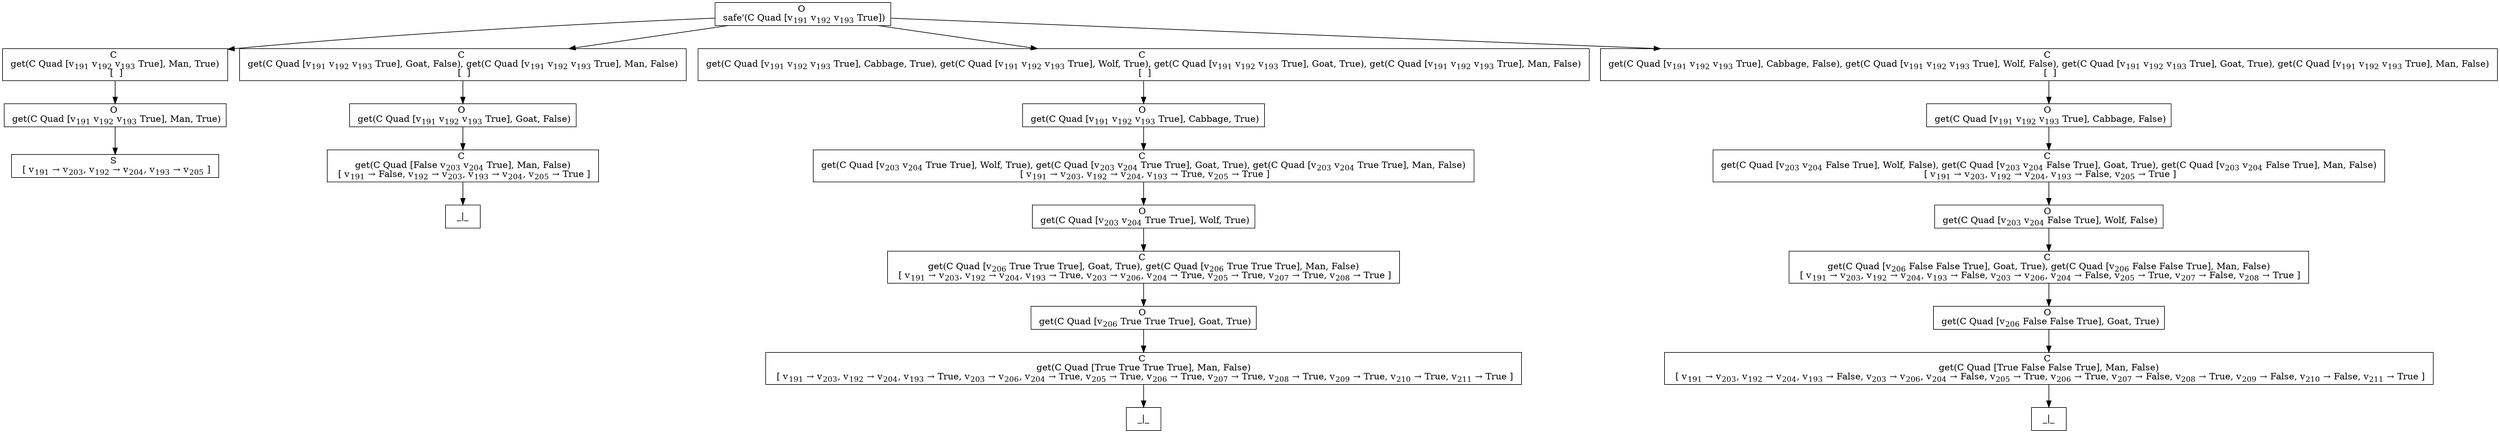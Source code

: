 digraph {
    graph [rankdir=TB
          ,bgcolor=transparent];
    node [shape=box
         ,fillcolor=white
         ,style=filled];
    0 [label=<O <BR/> safe'(C Quad [v<SUB>191</SUB> v<SUB>192</SUB> v<SUB>193</SUB> True])>];
    1 [label=<C <BR/> get(C Quad [v<SUB>191</SUB> v<SUB>192</SUB> v<SUB>193</SUB> True], Man, True) <BR/>  [  ] >];
    2 [label=<C <BR/> get(C Quad [v<SUB>191</SUB> v<SUB>192</SUB> v<SUB>193</SUB> True], Goat, False), get(C Quad [v<SUB>191</SUB> v<SUB>192</SUB> v<SUB>193</SUB> True], Man, False) <BR/>  [  ] >];
    3 [label=<C <BR/> get(C Quad [v<SUB>191</SUB> v<SUB>192</SUB> v<SUB>193</SUB> True], Cabbage, True), get(C Quad [v<SUB>191</SUB> v<SUB>192</SUB> v<SUB>193</SUB> True], Wolf, True), get(C Quad [v<SUB>191</SUB> v<SUB>192</SUB> v<SUB>193</SUB> True], Goat, True), get(C Quad [v<SUB>191</SUB> v<SUB>192</SUB> v<SUB>193</SUB> True], Man, False) <BR/>  [  ] >];
    4 [label=<C <BR/> get(C Quad [v<SUB>191</SUB> v<SUB>192</SUB> v<SUB>193</SUB> True], Cabbage, False), get(C Quad [v<SUB>191</SUB> v<SUB>192</SUB> v<SUB>193</SUB> True], Wolf, False), get(C Quad [v<SUB>191</SUB> v<SUB>192</SUB> v<SUB>193</SUB> True], Goat, True), get(C Quad [v<SUB>191</SUB> v<SUB>192</SUB> v<SUB>193</SUB> True], Man, False) <BR/>  [  ] >];
    5 [label=<O <BR/> get(C Quad [v<SUB>191</SUB> v<SUB>192</SUB> v<SUB>193</SUB> True], Man, True)>];
    6 [label=<S <BR/>  [ v<SUB>191</SUB> &rarr; v<SUB>203</SUB>, v<SUB>192</SUB> &rarr; v<SUB>204</SUB>, v<SUB>193</SUB> &rarr; v<SUB>205</SUB> ] >];
    7 [label=<O <BR/> get(C Quad [v<SUB>191</SUB> v<SUB>192</SUB> v<SUB>193</SUB> True], Goat, False)>];
    8 [label=<C <BR/> get(C Quad [False v<SUB>203</SUB> v<SUB>204</SUB> True], Man, False) <BR/>  [ v<SUB>191</SUB> &rarr; False, v<SUB>192</SUB> &rarr; v<SUB>203</SUB>, v<SUB>193</SUB> &rarr; v<SUB>204</SUB>, v<SUB>205</SUB> &rarr; True ] >];
    9 [label=<_|_>];
    10 [label=<O <BR/> get(C Quad [v<SUB>191</SUB> v<SUB>192</SUB> v<SUB>193</SUB> True], Cabbage, True)>];
    11 [label=<C <BR/> get(C Quad [v<SUB>203</SUB> v<SUB>204</SUB> True True], Wolf, True), get(C Quad [v<SUB>203</SUB> v<SUB>204</SUB> True True], Goat, True), get(C Quad [v<SUB>203</SUB> v<SUB>204</SUB> True True], Man, False) <BR/>  [ v<SUB>191</SUB> &rarr; v<SUB>203</SUB>, v<SUB>192</SUB> &rarr; v<SUB>204</SUB>, v<SUB>193</SUB> &rarr; True, v<SUB>205</SUB> &rarr; True ] >];
    12 [label=<O <BR/> get(C Quad [v<SUB>203</SUB> v<SUB>204</SUB> True True], Wolf, True)>];
    13 [label=<C <BR/> get(C Quad [v<SUB>206</SUB> True True True], Goat, True), get(C Quad [v<SUB>206</SUB> True True True], Man, False) <BR/>  [ v<SUB>191</SUB> &rarr; v<SUB>203</SUB>, v<SUB>192</SUB> &rarr; v<SUB>204</SUB>, v<SUB>193</SUB> &rarr; True, v<SUB>203</SUB> &rarr; v<SUB>206</SUB>, v<SUB>204</SUB> &rarr; True, v<SUB>205</SUB> &rarr; True, v<SUB>207</SUB> &rarr; True, v<SUB>208</SUB> &rarr; True ] >];
    14 [label=<O <BR/> get(C Quad [v<SUB>206</SUB> True True True], Goat, True)>];
    15 [label=<C <BR/> get(C Quad [True True True True], Man, False) <BR/>  [ v<SUB>191</SUB> &rarr; v<SUB>203</SUB>, v<SUB>192</SUB> &rarr; v<SUB>204</SUB>, v<SUB>193</SUB> &rarr; True, v<SUB>203</SUB> &rarr; v<SUB>206</SUB>, v<SUB>204</SUB> &rarr; True, v<SUB>205</SUB> &rarr; True, v<SUB>206</SUB> &rarr; True, v<SUB>207</SUB> &rarr; True, v<SUB>208</SUB> &rarr; True, v<SUB>209</SUB> &rarr; True, v<SUB>210</SUB> &rarr; True, v<SUB>211</SUB> &rarr; True ] >];
    16 [label=<_|_>];
    17 [label=<O <BR/> get(C Quad [v<SUB>191</SUB> v<SUB>192</SUB> v<SUB>193</SUB> True], Cabbage, False)>];
    18 [label=<C <BR/> get(C Quad [v<SUB>203</SUB> v<SUB>204</SUB> False True], Wolf, False), get(C Quad [v<SUB>203</SUB> v<SUB>204</SUB> False True], Goat, True), get(C Quad [v<SUB>203</SUB> v<SUB>204</SUB> False True], Man, False) <BR/>  [ v<SUB>191</SUB> &rarr; v<SUB>203</SUB>, v<SUB>192</SUB> &rarr; v<SUB>204</SUB>, v<SUB>193</SUB> &rarr; False, v<SUB>205</SUB> &rarr; True ] >];
    19 [label=<O <BR/> get(C Quad [v<SUB>203</SUB> v<SUB>204</SUB> False True], Wolf, False)>];
    20 [label=<C <BR/> get(C Quad [v<SUB>206</SUB> False False True], Goat, True), get(C Quad [v<SUB>206</SUB> False False True], Man, False) <BR/>  [ v<SUB>191</SUB> &rarr; v<SUB>203</SUB>, v<SUB>192</SUB> &rarr; v<SUB>204</SUB>, v<SUB>193</SUB> &rarr; False, v<SUB>203</SUB> &rarr; v<SUB>206</SUB>, v<SUB>204</SUB> &rarr; False, v<SUB>205</SUB> &rarr; True, v<SUB>207</SUB> &rarr; False, v<SUB>208</SUB> &rarr; True ] >];
    21 [label=<O <BR/> get(C Quad [v<SUB>206</SUB> False False True], Goat, True)>];
    22 [label=<C <BR/> get(C Quad [True False False True], Man, False) <BR/>  [ v<SUB>191</SUB> &rarr; v<SUB>203</SUB>, v<SUB>192</SUB> &rarr; v<SUB>204</SUB>, v<SUB>193</SUB> &rarr; False, v<SUB>203</SUB> &rarr; v<SUB>206</SUB>, v<SUB>204</SUB> &rarr; False, v<SUB>205</SUB> &rarr; True, v<SUB>206</SUB> &rarr; True, v<SUB>207</SUB> &rarr; False, v<SUB>208</SUB> &rarr; True, v<SUB>209</SUB> &rarr; False, v<SUB>210</SUB> &rarr; False, v<SUB>211</SUB> &rarr; True ] >];
    23 [label=<_|_>];
    0 -> 1 [label=""];
    0 -> 2 [label=""];
    0 -> 3 [label=""];
    0 -> 4 [label=""];
    1 -> 5 [label=""];
    2 -> 7 [label=""];
    3 -> 10 [label=""];
    4 -> 17 [label=""];
    5 -> 6 [label=""];
    7 -> 8 [label=""];
    8 -> 9 [label=""];
    10 -> 11 [label=""];
    11 -> 12 [label=""];
    12 -> 13 [label=""];
    13 -> 14 [label=""];
    14 -> 15 [label=""];
    15 -> 16 [label=""];
    17 -> 18 [label=""];
    18 -> 19 [label=""];
    19 -> 20 [label=""];
    20 -> 21 [label=""];
    21 -> 22 [label=""];
    22 -> 23 [label=""];
}